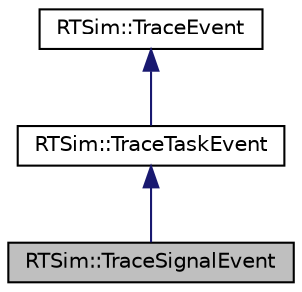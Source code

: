 digraph "RTSim::TraceSignalEvent"
{
  edge [fontname="Helvetica",fontsize="10",labelfontname="Helvetica",labelfontsize="10"];
  node [fontname="Helvetica",fontsize="10",shape=record];
  Node1 [label="RTSim::TraceSignalEvent",height=0.2,width=0.4,color="black", fillcolor="grey75", style="filled", fontcolor="black"];
  Node2 -> Node1 [dir="back",color="midnightblue",fontsize="10",style="solid",fontname="Helvetica"];
  Node2 [label="RTSim::TraceTaskEvent",height=0.2,width=0.4,color="black", fillcolor="white", style="filled",URL="$d0/d2f/classRTSim_1_1TraceTaskEvent.html"];
  Node3 -> Node2 [dir="back",color="midnightblue",fontsize="10",style="solid",fontname="Helvetica"];
  Node3 [label="RTSim::TraceEvent",height=0.2,width=0.4,color="black", fillcolor="white", style="filled",URL="$d2/df9/classRTSim_1_1TraceEvent.html"];
}
